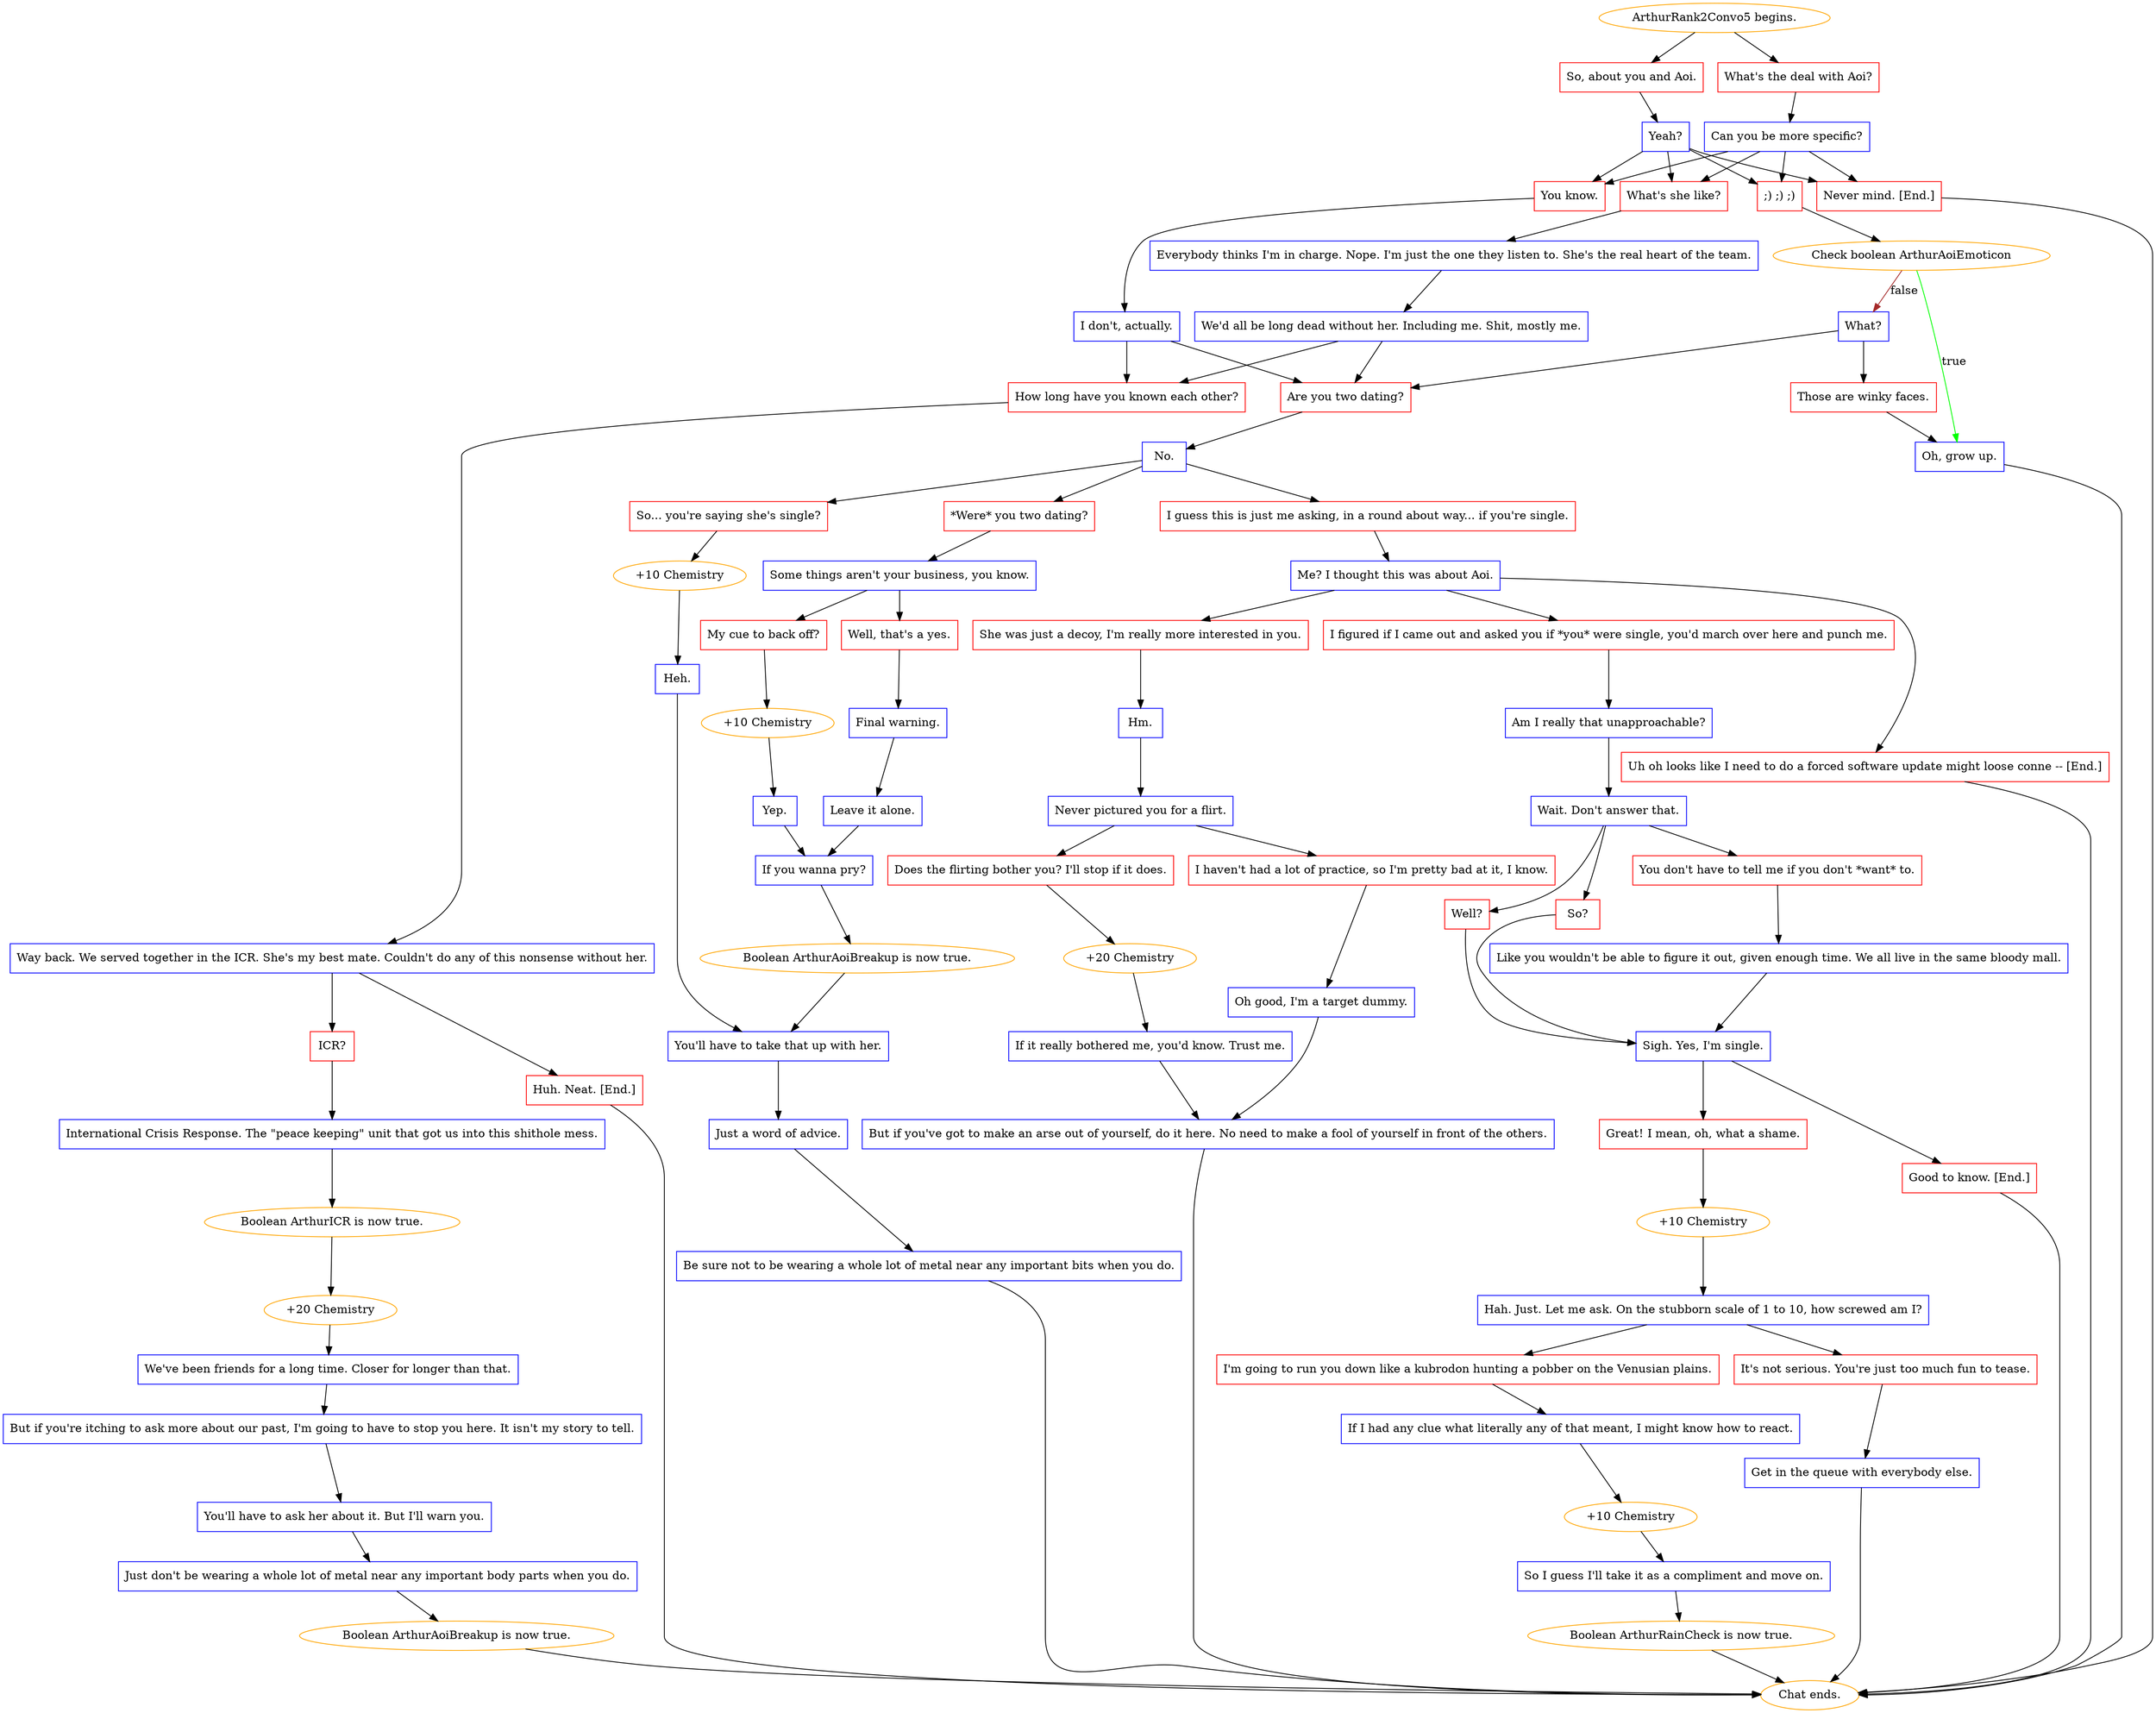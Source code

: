 digraph {
	"ArthurRank2Convo5 begins." [color=orange];
		"ArthurRank2Convo5 begins." -> 751;
		"ArthurRank2Convo5 begins." -> 752;
	751 [label="What's the deal with Aoi?",shape=box,color=red];
		751 -> 753;
	752 [label="So, about you and Aoi.",shape=box,color=red];
		752 -> 754;
	753 [label="Can you be more specific?",shape=box,color=blue];
		753 -> 755;
		753 -> 756;
		753 -> 757;
		753 -> 758;
	754 [label="Yeah?",shape=box,color=blue];
		754 -> 755;
		754 -> 756;
		754 -> 757;
		754 -> 758;
	755 [label="What's she like?",shape=box,color=red];
		755 -> 759;
	756 [label="You know.",shape=box,color=red];
		756 -> 762;
	757 [label=";) ;) ;)",shape=box,color=red];
		757 -> 763;
	758 [label="Never mind. [End.]",shape=box,color=red];
		758 -> "Chat ends.";
	759 [label="Everybody thinks I'm in charge. Nope. I'm just the one they listen to. She's the real heart of the team.",shape=box,color=blue];
		759 -> 760;
	762 [label="I don't, actually.",shape=box,color=blue];
		762 -> 767;
		762 -> 768;
	763 [label="Check boolean ArthurAoiEmoticon",color=orange];
		763 -> 765 [label=true,color=green];
		763 -> 764 [label=false,color=brown];
	"Chat ends." [color=orange];
	760 [label="We'd all be long dead without her. Including me. Shit, mostly me.",shape=box,color=blue];
		760 -> 768;
		760 -> 767;
	767 [label="Are you two dating?",shape=box,color=red];
		767 -> 770;
	768 [label="How long have you known each other?",shape=box,color=red];
		768 -> 769;
	765 [label="Oh, grow up.",shape=box,color=blue];
		765 -> "Chat ends.";
	764 [label="What?",shape=box,color=blue];
		764 -> 761;
		764 -> 767;
	770 [label="No.",shape=box,color=blue];
		770 -> 781;
		770 -> 782;
		770 -> 783;
	769 [label="Way back. We served together in the ICR. She's my best mate. Couldn't do any of this nonsense without her.",shape=box,color=blue];
		769 -> 773;
		769 -> 772;
	761 [label="Those are winky faces.",shape=box,color=red];
		761 -> 765;
	781 [label="So... you're saying she's single?",shape=box,color=red];
		781 -> 788;
	782 [label="*Were* you two dating?",shape=box,color=red];
		782 -> 791;
	783 [label="I guess this is just me asking, in a round about way... if you're single.",shape=box,color=red];
		783 -> 799;
	773 [label="ICR?",shape=box,color=red];
		773 -> 771;
	772 [label="Huh. Neat. [End.]",shape=box,color=red];
		772 -> "Chat ends.";
	788 [label="+10 Chemistry",color=orange];
		788 -> 790;
	791 [label="Some things aren't your business, you know.",shape=box,color=blue];
		791 -> 792;
		791 -> 793;
	799 [label="Me? I thought this was about Aoi.",shape=box,color=blue];
		799 -> 800;
		799 -> 801;
		799 -> 802;
	771 [label="International Crisis Response. The \"peace keeping\" unit that got us into this shithole mess.",shape=box,color=blue];
		771 -> "/EE/Types/Engine/SetBooleanDialogueNode:ArthurICR:789";
	790 [label="Heh.",shape=box,color=blue];
		790 -> 784;
	792 [label="Well, that's a yes.",shape=box,color=red];
		792 -> 794;
	793 [label="My cue to back off?",shape=box,color=red];
		793 -> 797;
	800 [label="She was just a decoy, I'm really more interested in you.",shape=box,color=red];
		800 -> 804;
	801 [label="I figured if I came out and asked you if *you* were single, you'd march over here and punch me.",shape=box,color=red];
		801 -> 806;
	802 [label="Uh oh looks like I need to do a forced software update might loose conne -- [End.]",shape=box,color=red];
		802 -> "Chat ends.";
	"/EE/Types/Engine/SetBooleanDialogueNode:ArthurICR:789" [label="Boolean ArthurICR is now true.",color=orange];
		"/EE/Types/Engine/SetBooleanDialogueNode:ArthurICR:789" -> 789;
	784 [label="You'll have to take that up with her.",shape=box,color=blue];
		784 -> 785;
	794 [label="Final warning.",shape=box,color=blue];
		794 -> 795;
	797 [label="+10 Chemistry",color=orange];
		797 -> 796;
	804 [label="Hm.",shape=box,color=blue];
		804 -> 805;
	806 [label="Am I really that unapproachable?",shape=box,color=blue];
		806 -> 807;
	789 [label="+20 Chemistry",color=orange];
		789 -> 775;
	785 [label="Just a word of advice.",shape=box,color=blue];
		785 -> 786;
	795 [label="Leave it alone.",shape=box,color=blue];
		795 -> 798;
	796 [label="Yep.",shape=box,color=blue];
		796 -> 798;
	805 [label="Never pictured you for a flirt.",shape=box,color=blue];
		805 -> 808;
		805 -> 809;
	807 [label="Wait. Don't answer that.",shape=box,color=blue];
		807 -> 810;
		807 -> 811;
		807 -> 812;
	775 [label="We've been friends for a long time. Closer for longer than that.",shape=box,color=blue];
		775 -> 776;
	786 [label="Be sure not to be wearing a whole lot of metal near any important bits when you do.",shape=box,color=blue];
		786 -> "Chat ends.";
	798 [label="If you wanna pry?",shape=box,color=blue];
		798 -> "/EE/Types/Engine/SetBooleanDialogueNode:ArthurAoiBreakup:784";
	808 [label="Does the flirting bother you? I'll stop if it does.",shape=box,color=red];
		808 -> 829;
	809 [label="I haven't had a lot of practice, so I'm pretty bad at it, I know.",shape=box,color=red];
		809 -> 830;
	810 [label="Well?",shape=box,color=red];
		810 -> 815;
	811 [label="So?",shape=box,color=red];
		811 -> 815;
	812 [label="You don't have to tell me if you don't *want* to.",shape=box,color=red];
		812 -> 814;
	776 [label="But if you're itching to ask more about our past, I'm going to have to stop you here. It isn't my story to tell.",shape=box,color=blue];
		776 -> 777;
	"/EE/Types/Engine/SetBooleanDialogueNode:ArthurAoiBreakup:784" [label="Boolean ArthurAoiBreakup is now true.",color=orange];
		"/EE/Types/Engine/SetBooleanDialogueNode:ArthurAoiBreakup:784" -> 784;
	829 [label="+20 Chemistry",color=orange];
		829 -> 831;
	830 [label="Oh good, I'm a target dummy.",shape=box,color=blue];
		830 -> 832;
	815 [label="Sigh. Yes, I'm single.",shape=box,color=blue];
		815 -> 813;
		815 -> 816;
	814 [label="Like you wouldn't be able to figure it out, given enough time. We all live in the same bloody mall.",shape=box,color=blue];
		814 -> 815;
	777 [label="You'll have to ask her about it. But I'll warn you.",shape=box,color=blue];
		777 -> 778;
	831 [label="If it really bothered me, you'd know. Trust me.",shape=box,color=blue];
		831 -> 832;
	832 [label="But if you've got to make an arse out of yourself, do it here. No need to make a fool of yourself in front of the others.",shape=box,color=blue];
		832 -> "Chat ends.";
	813 [label="Great! I mean, oh, what a shame.",shape=box,color=red];
		813 -> 818;
	816 [label="Good to know. [End.]",shape=box,color=red];
		816 -> "Chat ends.";
	778 [label="Just don't be wearing a whole lot of metal near any important body parts when you do.",shape=box,color=blue];
		778 -> "/EE/Types/Engine/SetBooleanDialogueNode:ArthurAoiBreakup:Chat ends.";
	818 [label="+10 Chemistry",color=orange];
		818 -> 819;
	"/EE/Types/Engine/SetBooleanDialogueNode:ArthurAoiBreakup:Chat ends." [label="Boolean ArthurAoiBreakup is now true.",color=orange];
		"/EE/Types/Engine/SetBooleanDialogueNode:ArthurAoiBreakup:Chat ends." -> "Chat ends.";
	819 [label="Hah. Just. Let me ask. On the stubborn scale of 1 to 10, how screwed am I?",shape=box,color=blue];
		819 -> 821;
		819 -> 822;
	821 [label="I'm going to run you down like a kubrodon hunting a pobber on the Venusian plains.",shape=box,color=red];
		821 -> 824;
	822 [label="It's not serious. You're just too much fun to tease.",shape=box,color=red];
		822 -> 823;
	824 [label="If I had any clue what literally any of that meant, I might know how to react.",shape=box,color=blue];
		824 -> 820;
	823 [label="Get in the queue with everybody else.",shape=box,color=blue];
		823 -> "Chat ends.";
	820 [label="+10 Chemistry",color=orange];
		820 -> 825;
	825 [label="So I guess I'll take it as a compliment and move on.",shape=box,color=blue];
		825 -> "/EE/Types/Engine/SetBooleanDialogueNode:ArthurRainCheck:Chat ends.";
	"/EE/Types/Engine/SetBooleanDialogueNode:ArthurRainCheck:Chat ends." [label="Boolean ArthurRainCheck is now true.",color=orange];
		"/EE/Types/Engine/SetBooleanDialogueNode:ArthurRainCheck:Chat ends." -> "Chat ends.";
}